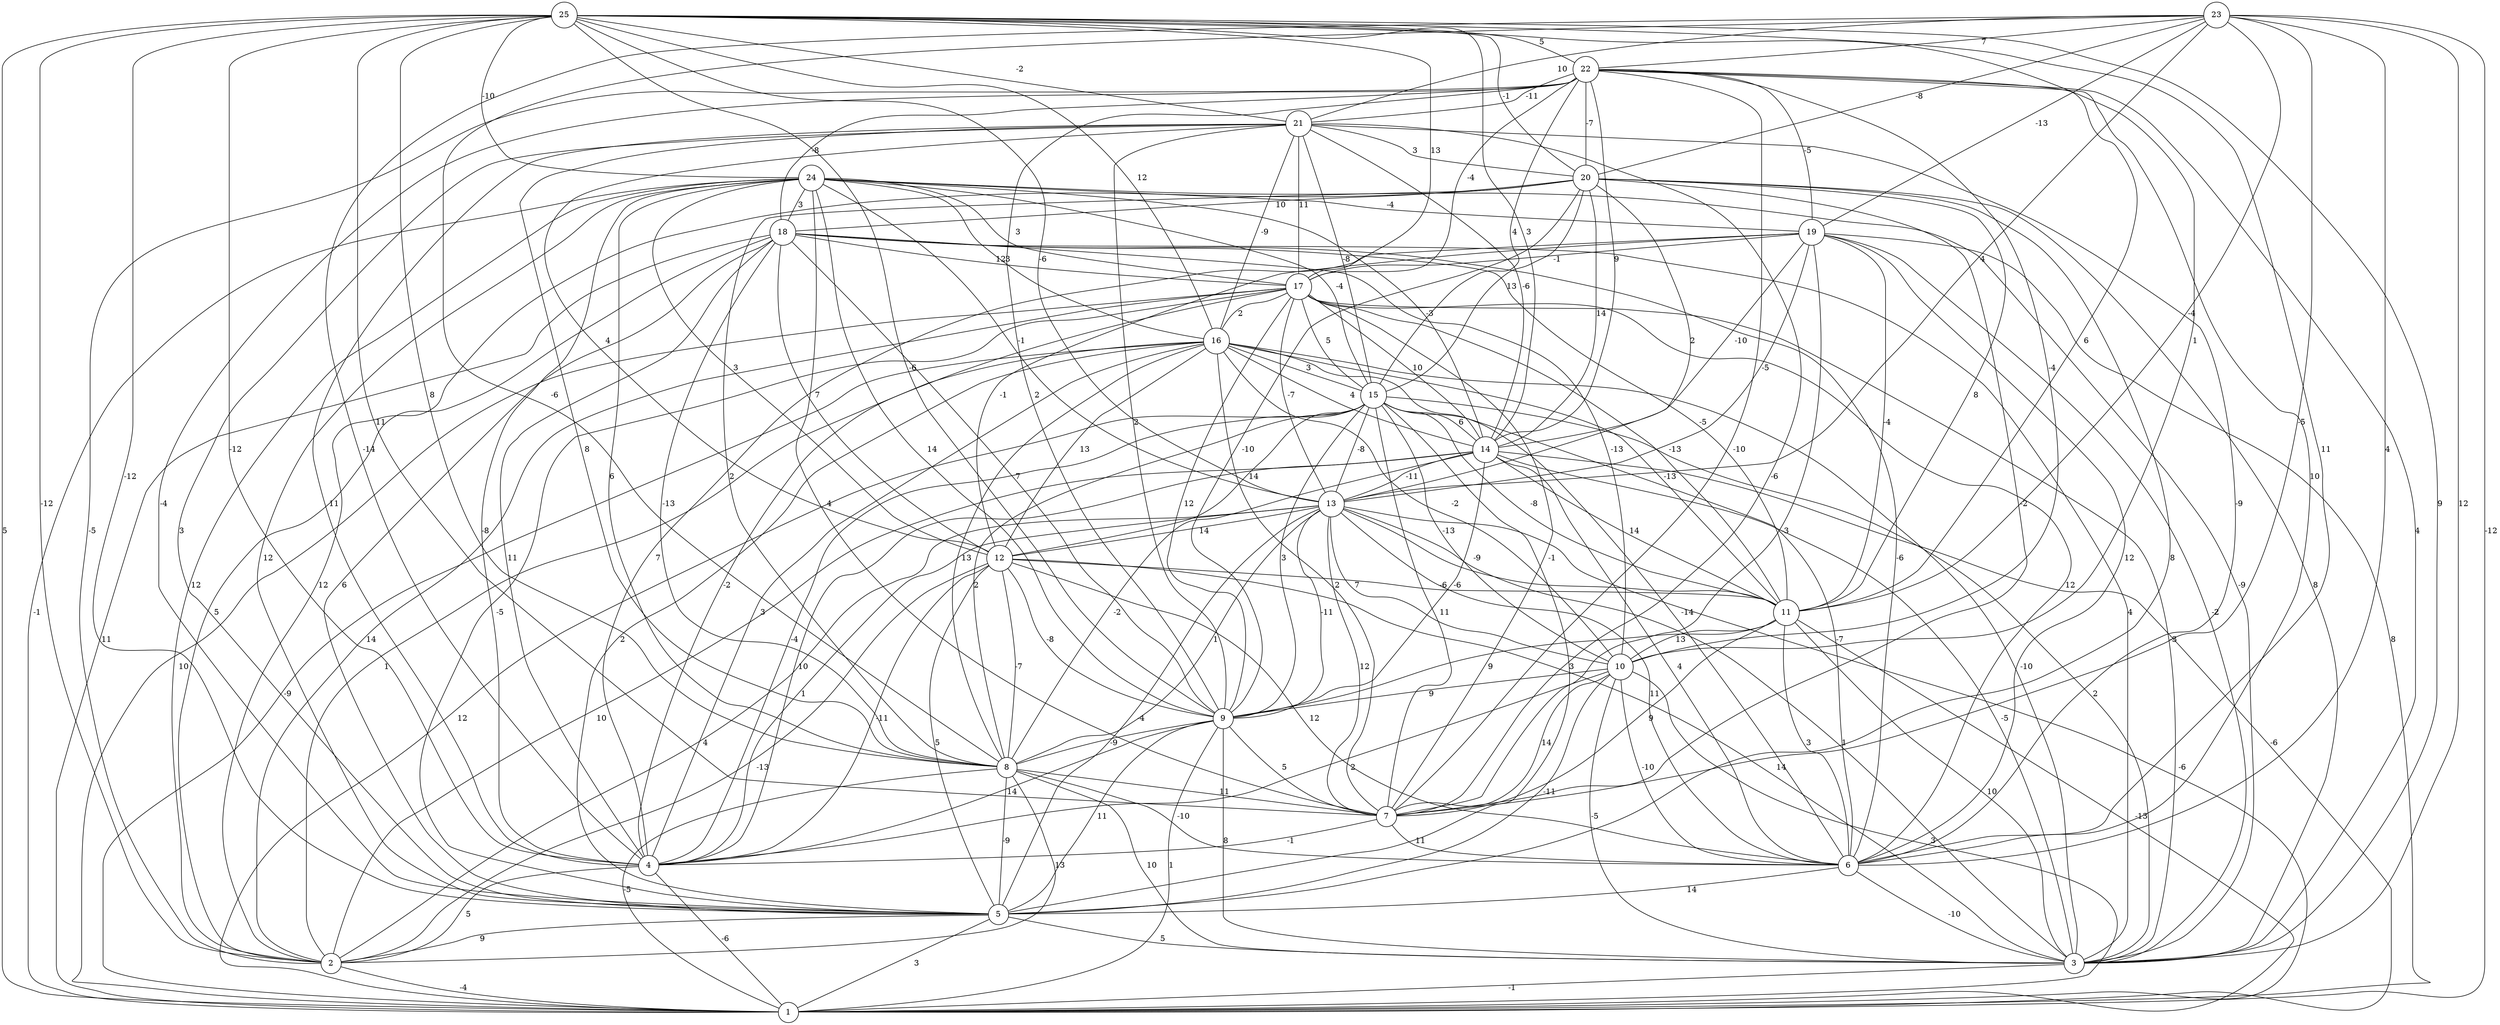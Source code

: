 graph { 
	 fontname="Helvetica,Arial,sans-serif" 
	 node [shape = circle]; 
	 25 -- 1 [label = "5"];
	 25 -- 2 [label = "-12"];
	 25 -- 3 [label = "9"];
	 25 -- 4 [label = "-12"];
	 25 -- 5 [label = "-12"];
	 25 -- 6 [label = "11"];
	 25 -- 7 [label = "11"];
	 25 -- 8 [label = "8"];
	 25 -- 9 [label = "-6"];
	 25 -- 10 [label = "1"];
	 25 -- 13 [label = "-6"];
	 25 -- 14 [label = "3"];
	 25 -- 16 [label = "12"];
	 25 -- 17 [label = "13"];
	 25 -- 20 [label = "-1"];
	 25 -- 21 [label = "-2"];
	 25 -- 22 [label = "5"];
	 25 -- 24 [label = "-10"];
	 24 -- 1 [label = "-1"];
	 24 -- 2 [label = "12"];
	 24 -- 3 [label = "-9"];
	 24 -- 4 [label = "-8"];
	 24 -- 5 [label = "12"];
	 24 -- 7 [label = "4"];
	 24 -- 8 [label = "6"];
	 24 -- 9 [label = "14"];
	 24 -- 12 [label = "3"];
	 24 -- 13 [label = "-1"];
	 24 -- 14 [label = "-3"];
	 24 -- 15 [label = "-4"];
	 24 -- 16 [label = "3"];
	 24 -- 17 [label = "3"];
	 24 -- 18 [label = "3"];
	 24 -- 19 [label = "-4"];
	 23 -- 1 [label = "-12"];
	 23 -- 3 [label = "12"];
	 23 -- 4 [label = "-14"];
	 23 -- 6 [label = "4"];
	 23 -- 7 [label = "-5"];
	 23 -- 8 [label = "-6"];
	 23 -- 11 [label = "-4"];
	 23 -- 13 [label = "4"];
	 23 -- 19 [label = "-13"];
	 23 -- 20 [label = "-8"];
	 23 -- 21 [label = "10"];
	 23 -- 22 [label = "7"];
	 22 -- 2 [label = "-5"];
	 22 -- 3 [label = "4"];
	 22 -- 5 [label = "-4"];
	 22 -- 6 [label = "10"];
	 22 -- 7 [label = "-10"];
	 22 -- 9 [label = "2"];
	 22 -- 10 [label = "-4"];
	 22 -- 11 [label = "6"];
	 22 -- 14 [label = "9"];
	 22 -- 15 [label = "4"];
	 22 -- 17 [label = "-4"];
	 22 -- 18 [label = "-8"];
	 22 -- 19 [label = "-5"];
	 22 -- 20 [label = "-7"];
	 22 -- 21 [label = "-11"];
	 21 -- 4 [label = "11"];
	 21 -- 5 [label = "3"];
	 21 -- 6 [label = "-9"];
	 21 -- 7 [label = "-6"];
	 21 -- 8 [label = "8"];
	 21 -- 9 [label = "2"];
	 21 -- 12 [label = "4"];
	 21 -- 14 [label = "-6"];
	 21 -- 15 [label = "-8"];
	 21 -- 16 [label = "-9"];
	 21 -- 17 [label = "11"];
	 21 -- 20 [label = "3"];
	 20 -- 2 [label = "12"];
	 20 -- 3 [label = "8"];
	 20 -- 5 [label = "8"];
	 20 -- 7 [label = "-2"];
	 20 -- 8 [label = "2"];
	 20 -- 9 [label = "-10"];
	 20 -- 11 [label = "8"];
	 20 -- 13 [label = "2"];
	 20 -- 14 [label = "14"];
	 20 -- 15 [label = "13"];
	 20 -- 18 [label = "10"];
	 19 -- 1 [label = "8"];
	 19 -- 3 [label = "-2"];
	 19 -- 4 [label = "7"];
	 19 -- 6 [label = "12"];
	 19 -- 7 [label = "-3"];
	 19 -- 11 [label = "-4"];
	 19 -- 12 [label = "-1"];
	 19 -- 13 [label = "-5"];
	 19 -- 14 [label = "-10"];
	 19 -- 17 [label = "-1"];
	 18 -- 1 [label = "11"];
	 18 -- 2 [label = "5"];
	 18 -- 3 [label = "4"];
	 18 -- 4 [label = "11"];
	 18 -- 5 [label = "6"];
	 18 -- 6 [label = "-6"];
	 18 -- 8 [label = "-13"];
	 18 -- 9 [label = "7"];
	 18 -- 10 [label = "-13"];
	 18 -- 11 [label = "-5"];
	 18 -- 12 [label = "7"];
	 18 -- 17 [label = "12"];
	 17 -- 1 [label = "10"];
	 17 -- 2 [label = "14"];
	 17 -- 3 [label = "-3"];
	 17 -- 4 [label = "-2"];
	 17 -- 5 [label = "-5"];
	 17 -- 6 [label = "12"];
	 17 -- 7 [label = "-1"];
	 17 -- 9 [label = "12"];
	 17 -- 11 [label = "-13"];
	 17 -- 13 [label = "-7"];
	 17 -- 14 [label = "10"];
	 17 -- 15 [label = "5"];
	 17 -- 16 [label = "2"];
	 16 -- 1 [label = "-9"];
	 16 -- 2 [label = "1"];
	 16 -- 3 [label = "-10"];
	 16 -- 4 [label = "3"];
	 16 -- 5 [label = "2"];
	 16 -- 6 [label = "-14"];
	 16 -- 7 [label = "2"];
	 16 -- 8 [label = "13"];
	 16 -- 10 [label = "-2"];
	 16 -- 11 [label = "-13"];
	 16 -- 12 [label = "13"];
	 16 -- 14 [label = "4"];
	 16 -- 15 [label = "3"];
	 15 -- 1 [label = "12"];
	 15 -- 3 [label = "2"];
	 15 -- 4 [label = "-4"];
	 15 -- 5 [label = "3"];
	 15 -- 6 [label = "-7"];
	 15 -- 7 [label = "11"];
	 15 -- 8 [label = "2"];
	 15 -- 9 [label = "3"];
	 15 -- 10 [label = "-13"];
	 15 -- 11 [label = "-8"];
	 15 -- 12 [label = "14"];
	 15 -- 13 [label = "-8"];
	 15 -- 14 [label = "6"];
	 14 -- 1 [label = "-6"];
	 14 -- 2 [label = "10"];
	 14 -- 3 [label = "-5"];
	 14 -- 4 [label = "10"];
	 14 -- 6 [label = "4"];
	 14 -- 8 [label = "-2"];
	 14 -- 9 [label = "-6"];
	 14 -- 11 [label = "14"];
	 14 -- 13 [label = "-11"];
	 13 -- 1 [label = "-6"];
	 13 -- 2 [label = "4"];
	 13 -- 3 [label = "1"];
	 13 -- 4 [label = "1"];
	 13 -- 5 [label = "-4"];
	 13 -- 6 [label = "11"];
	 13 -- 7 [label = "12"];
	 13 -- 8 [label = "1"];
	 13 -- 9 [label = "-11"];
	 13 -- 10 [label = "7"];
	 13 -- 11 [label = "-9"];
	 13 -- 12 [label = "14"];
	 12 -- 2 [label = "-13"];
	 12 -- 3 [label = "14"];
	 12 -- 4 [label = "-11"];
	 12 -- 5 [label = "5"];
	 12 -- 6 [label = "12"];
	 12 -- 8 [label = "-7"];
	 12 -- 9 [label = "-8"];
	 12 -- 11 [label = "-6"];
	 11 -- 1 [label = "-13"];
	 11 -- 3 [label = "10"];
	 11 -- 6 [label = "3"];
	 11 -- 7 [label = "9"];
	 11 -- 9 [label = "9"];
	 11 -- 10 [label = "13"];
	 10 -- 1 [label = "3"];
	 10 -- 3 [label = "-5"];
	 10 -- 4 [label = "2"];
	 10 -- 5 [label = "-11"];
	 10 -- 6 [label = "-10"];
	 10 -- 7 [label = "14"];
	 10 -- 9 [label = "9"];
	 9 -- 1 [label = "1"];
	 9 -- 3 [label = "8"];
	 9 -- 4 [label = "14"];
	 9 -- 5 [label = "11"];
	 9 -- 7 [label = "5"];
	 9 -- 8 [label = "-9"];
	 8 -- 1 [label = "-5"];
	 8 -- 2 [label = "13"];
	 8 -- 3 [label = "10"];
	 8 -- 5 [label = "-9"];
	 8 -- 6 [label = "-10"];
	 8 -- 7 [label = "11"];
	 7 -- 4 [label = "-1"];
	 7 -- 6 [label = "11"];
	 6 -- 3 [label = "-10"];
	 6 -- 5 [label = "14"];
	 5 -- 1 [label = "3"];
	 5 -- 2 [label = "9"];
	 5 -- 3 [label = "5"];
	 4 -- 1 [label = "-6"];
	 4 -- 2 [label = "5"];
	 3 -- 1 [label = "-1"];
	 2 -- 1 [label = "-4"];
	 1;
	 2;
	 3;
	 4;
	 5;
	 6;
	 7;
	 8;
	 9;
	 10;
	 11;
	 12;
	 13;
	 14;
	 15;
	 16;
	 17;
	 18;
	 19;
	 20;
	 21;
	 22;
	 23;
	 24;
	 25;
}

